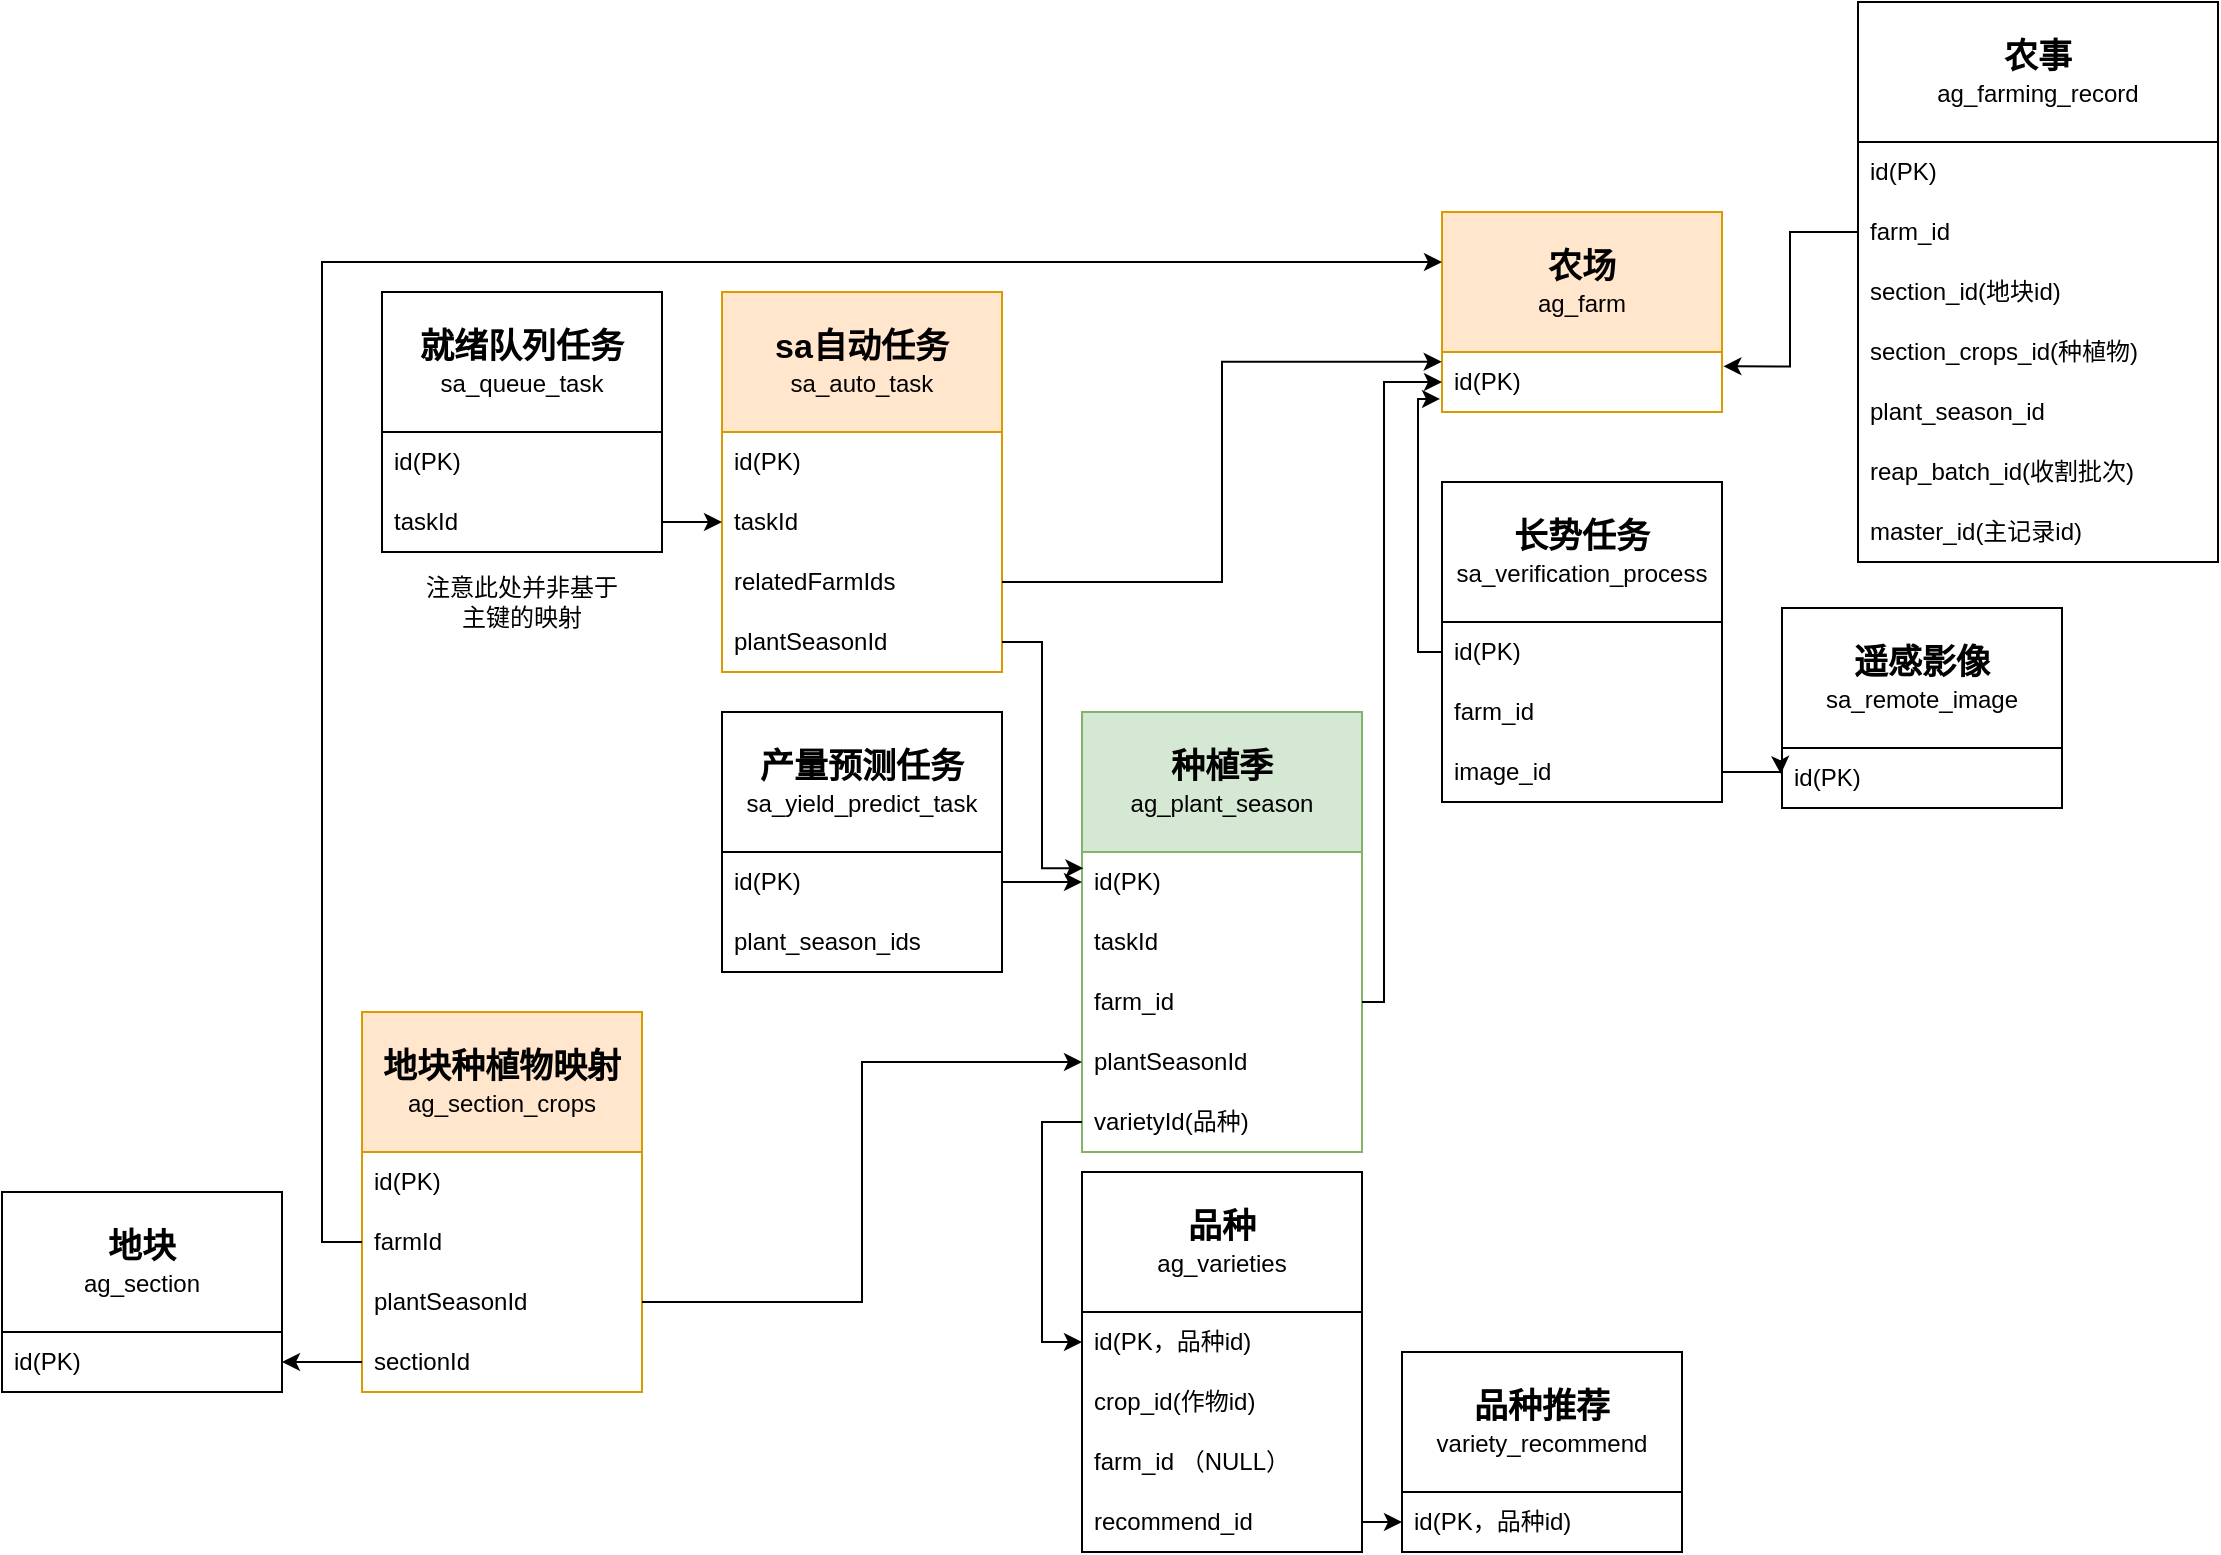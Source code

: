 <mxfile version="24.7.7">
  <diagram name="第 1 页" id="3i2K2Qbr6HXgx0a67rLH">
    <mxGraphModel dx="2498" dy="1248" grid="0" gridSize="10" guides="1" tooltips="1" connect="1" arrows="1" fold="1" page="0" pageScale="1" pageWidth="827" pageHeight="1169" math="0" shadow="0">
      <root>
        <mxCell id="0" />
        <mxCell id="1" parent="0" />
        <mxCell id="sYVleIHQN_-KrlQSDO23-1" value="&lt;b&gt;&lt;font style=&quot;font-size: 17px;&quot;&gt;sa自动任务&lt;/font&gt;&lt;/b&gt;&lt;div&gt;sa_auto_task&lt;/div&gt;" style="swimlane;fontStyle=0;childLayout=stackLayout;horizontal=1;startSize=70;horizontalStack=0;resizeParent=1;resizeParentMax=0;resizeLast=0;collapsible=1;marginBottom=0;whiteSpace=wrap;html=1;fillColor=#ffe6cc;strokeColor=#d79b00;" parent="1" vertex="1">
          <mxGeometry x="150" y="310" width="140" height="190" as="geometry" />
        </mxCell>
        <mxCell id="sYVleIHQN_-KrlQSDO23-2" value="id(PK)" style="text;strokeColor=none;fillColor=none;align=left;verticalAlign=middle;spacingLeft=4;spacingRight=4;overflow=hidden;points=[[0,0.5],[1,0.5]];portConstraint=eastwest;rotatable=0;whiteSpace=wrap;html=1;" parent="sYVleIHQN_-KrlQSDO23-1" vertex="1">
          <mxGeometry y="70" width="140" height="30" as="geometry" />
        </mxCell>
        <mxCell id="sYVleIHQN_-KrlQSDO23-3" value="taskId" style="text;strokeColor=none;fillColor=none;align=left;verticalAlign=middle;spacingLeft=4;spacingRight=4;overflow=hidden;points=[[0,0.5],[1,0.5]];portConstraint=eastwest;rotatable=0;whiteSpace=wrap;html=1;" parent="sYVleIHQN_-KrlQSDO23-1" vertex="1">
          <mxGeometry y="100" width="140" height="30" as="geometry" />
        </mxCell>
        <mxCell id="sYVleIHQN_-KrlQSDO23-4" value="relatedFarmId&lt;span style=&quot;background-color: initial;&quot;&gt;s&lt;/span&gt;" style="text;strokeColor=none;fillColor=none;align=left;verticalAlign=middle;spacingLeft=4;spacingRight=4;overflow=hidden;points=[[0,0.5],[1,0.5]];portConstraint=eastwest;rotatable=0;whiteSpace=wrap;html=1;" parent="sYVleIHQN_-KrlQSDO23-1" vertex="1">
          <mxGeometry y="130" width="140" height="30" as="geometry" />
        </mxCell>
        <mxCell id="sYVleIHQN_-KrlQSDO23-41" value="plantSeasonId" style="text;strokeColor=none;fillColor=none;align=left;verticalAlign=middle;spacingLeft=4;spacingRight=4;overflow=hidden;points=[[0,0.5],[1,0.5]];portConstraint=eastwest;rotatable=0;whiteSpace=wrap;html=1;" parent="sYVleIHQN_-KrlQSDO23-1" vertex="1">
          <mxGeometry y="160" width="140" height="30" as="geometry" />
        </mxCell>
        <mxCell id="sYVleIHQN_-KrlQSDO23-9" value="&lt;b&gt;&lt;font style=&quot;font-size: 17px;&quot;&gt;遥感影像&lt;/font&gt;&lt;/b&gt;&lt;div&gt;sa_remote_image&lt;/div&gt;" style="swimlane;fontStyle=0;childLayout=stackLayout;horizontal=1;startSize=70;horizontalStack=0;resizeParent=1;resizeParentMax=0;resizeLast=0;collapsible=1;marginBottom=0;whiteSpace=wrap;html=1;" parent="1" vertex="1">
          <mxGeometry x="680" y="468" width="140" height="100" as="geometry" />
        </mxCell>
        <mxCell id="sYVleIHQN_-KrlQSDO23-10" value="id(PK)" style="text;strokeColor=none;fillColor=none;align=left;verticalAlign=middle;spacingLeft=4;spacingRight=4;overflow=hidden;points=[[0,0.5],[1,0.5]];portConstraint=eastwest;rotatable=0;whiteSpace=wrap;html=1;" parent="sYVleIHQN_-KrlQSDO23-9" vertex="1">
          <mxGeometry y="70" width="140" height="30" as="geometry" />
        </mxCell>
        <mxCell id="sYVleIHQN_-KrlQSDO23-20" value="&lt;font style=&quot;font-size: 17px;&quot;&gt;&lt;b&gt;就绪队列任务&lt;/b&gt;&lt;/font&gt;&lt;div&gt;sa_queue_task&lt;/div&gt;" style="swimlane;fontStyle=0;childLayout=stackLayout;horizontal=1;startSize=70;horizontalStack=0;resizeParent=1;resizeParentMax=0;resizeLast=0;collapsible=1;marginBottom=0;whiteSpace=wrap;html=1;" parent="1" vertex="1">
          <mxGeometry x="-20" y="310" width="140" height="130" as="geometry" />
        </mxCell>
        <mxCell id="sYVleIHQN_-KrlQSDO23-22" value="id(PK)" style="text;strokeColor=none;fillColor=none;align=left;verticalAlign=middle;spacingLeft=4;spacingRight=4;overflow=hidden;points=[[0,0.5],[1,0.5]];portConstraint=eastwest;rotatable=0;whiteSpace=wrap;html=1;" parent="sYVleIHQN_-KrlQSDO23-20" vertex="1">
          <mxGeometry y="70" width="140" height="30" as="geometry" />
        </mxCell>
        <mxCell id="sYVleIHQN_-KrlQSDO23-23" value="taskId" style="text;strokeColor=none;fillColor=none;align=left;verticalAlign=middle;spacingLeft=4;spacingRight=4;overflow=hidden;points=[[0,0.5],[1,0.5]];portConstraint=eastwest;rotatable=0;whiteSpace=wrap;html=1;" parent="sYVleIHQN_-KrlQSDO23-20" vertex="1">
          <mxGeometry y="100" width="140" height="30" as="geometry" />
        </mxCell>
        <mxCell id="sYVleIHQN_-KrlQSDO23-25" value="&lt;div&gt;&lt;b&gt;&lt;font style=&quot;font-size: 17px;&quot;&gt;农事&lt;/font&gt;&lt;/b&gt;&lt;/div&gt;&lt;div&gt;&lt;span style=&quot;text-align: left;&quot;&gt;ag_farming_record&lt;/span&gt;&lt;br&gt;&lt;/div&gt;" style="swimlane;fontStyle=0;childLayout=stackLayout;horizontal=1;startSize=70;horizontalStack=0;resizeParent=1;resizeParentMax=0;resizeLast=0;collapsible=1;marginBottom=0;whiteSpace=wrap;html=1;" parent="1" vertex="1">
          <mxGeometry x="718" y="165" width="180" height="280" as="geometry" />
        </mxCell>
        <mxCell id="sYVleIHQN_-KrlQSDO23-26" value="id(PK)" style="text;strokeColor=none;fillColor=none;align=left;verticalAlign=middle;spacingLeft=4;spacingRight=4;overflow=hidden;points=[[0,0.5],[1,0.5]];portConstraint=eastwest;rotatable=0;whiteSpace=wrap;html=1;" parent="sYVleIHQN_-KrlQSDO23-25" vertex="1">
          <mxGeometry y="70" width="180" height="30" as="geometry" />
        </mxCell>
        <mxCell id="sYVleIHQN_-KrlQSDO23-27" value="farm_id" style="text;strokeColor=none;fillColor=none;align=left;verticalAlign=middle;spacingLeft=4;spacingRight=4;overflow=hidden;points=[[0,0.5],[1,0.5]];portConstraint=eastwest;rotatable=0;whiteSpace=wrap;html=1;" parent="sYVleIHQN_-KrlQSDO23-25" vertex="1">
          <mxGeometry y="100" width="180" height="30" as="geometry" />
        </mxCell>
        <mxCell id="sYVleIHQN_-KrlQSDO23-28" value="section_id(地块id)" style="text;strokeColor=none;fillColor=none;align=left;verticalAlign=middle;spacingLeft=4;spacingRight=4;overflow=hidden;points=[[0,0.5],[1,0.5]];portConstraint=eastwest;rotatable=0;whiteSpace=wrap;html=1;" parent="sYVleIHQN_-KrlQSDO23-25" vertex="1">
          <mxGeometry y="130" width="180" height="30" as="geometry" />
        </mxCell>
        <mxCell id="sYVleIHQN_-KrlQSDO23-76" value="section_crops_id(种植物)" style="text;strokeColor=none;fillColor=none;align=left;verticalAlign=middle;spacingLeft=4;spacingRight=4;overflow=hidden;points=[[0,0.5],[1,0.5]];portConstraint=eastwest;rotatable=0;whiteSpace=wrap;html=1;" parent="sYVleIHQN_-KrlQSDO23-25" vertex="1">
          <mxGeometry y="160" width="180" height="30" as="geometry" />
        </mxCell>
        <mxCell id="sYVleIHQN_-KrlQSDO23-77" value="plant_season_id" style="text;strokeColor=none;fillColor=none;align=left;verticalAlign=middle;spacingLeft=4;spacingRight=4;overflow=hidden;points=[[0,0.5],[1,0.5]];portConstraint=eastwest;rotatable=0;whiteSpace=wrap;html=1;" parent="sYVleIHQN_-KrlQSDO23-25" vertex="1">
          <mxGeometry y="190" width="180" height="30" as="geometry" />
        </mxCell>
        <mxCell id="sYVleIHQN_-KrlQSDO23-78" value="reap_batch_id(收割批次)" style="text;strokeColor=none;fillColor=none;align=left;verticalAlign=middle;spacingLeft=4;spacingRight=4;overflow=hidden;points=[[0,0.5],[1,0.5]];portConstraint=eastwest;rotatable=0;whiteSpace=wrap;html=1;" parent="sYVleIHQN_-KrlQSDO23-25" vertex="1">
          <mxGeometry y="220" width="180" height="30" as="geometry" />
        </mxCell>
        <mxCell id="sYVleIHQN_-KrlQSDO23-79" value="master_id(主记录id)" style="text;strokeColor=none;fillColor=none;align=left;verticalAlign=middle;spacingLeft=4;spacingRight=4;overflow=hidden;points=[[0,0.5],[1,0.5]];portConstraint=eastwest;rotatable=0;whiteSpace=wrap;html=1;" parent="sYVleIHQN_-KrlQSDO23-25" vertex="1">
          <mxGeometry y="250" width="180" height="30" as="geometry" />
        </mxCell>
        <mxCell id="sYVleIHQN_-KrlQSDO23-36" value="&lt;b&gt;&lt;font style=&quot;font-size: 17px;&quot;&gt;产量预测任务&lt;/font&gt;&lt;/b&gt;&lt;div&gt;&lt;span style=&quot;text-align: left;&quot;&gt;sa_yield_predict_task&lt;/span&gt;&lt;br&gt;&lt;/div&gt;" style="swimlane;fontStyle=0;childLayout=stackLayout;horizontal=1;startSize=70;horizontalStack=0;resizeParent=1;resizeParentMax=0;resizeLast=0;collapsible=1;marginBottom=0;whiteSpace=wrap;html=1;" parent="1" vertex="1">
          <mxGeometry x="150" y="520" width="140" height="130" as="geometry" />
        </mxCell>
        <mxCell id="sYVleIHQN_-KrlQSDO23-37" value="id(PK)" style="text;strokeColor=none;fillColor=none;align=left;verticalAlign=middle;spacingLeft=4;spacingRight=4;overflow=hidden;points=[[0,0.5],[1,0.5]];portConstraint=eastwest;rotatable=0;whiteSpace=wrap;html=1;" parent="sYVleIHQN_-KrlQSDO23-36" vertex="1">
          <mxGeometry y="70" width="140" height="30" as="geometry" />
        </mxCell>
        <mxCell id="sYVleIHQN_-KrlQSDO23-38" value="plant_season_ids" style="text;strokeColor=none;fillColor=none;align=left;verticalAlign=middle;spacingLeft=4;spacingRight=4;overflow=hidden;points=[[0,0.5],[1,0.5]];portConstraint=eastwest;rotatable=0;whiteSpace=wrap;html=1;" parent="sYVleIHQN_-KrlQSDO23-36" vertex="1">
          <mxGeometry y="100" width="140" height="30" as="geometry" />
        </mxCell>
        <mxCell id="sYVleIHQN_-KrlQSDO23-43" value="&lt;span style=&quot;font-size: 17px;&quot;&gt;&lt;b&gt;农场&lt;/b&gt;&lt;/span&gt;&lt;br&gt;&lt;div&gt;ag_farm&lt;/div&gt;" style="swimlane;fontStyle=0;childLayout=stackLayout;horizontal=1;startSize=70;horizontalStack=0;resizeParent=1;resizeParentMax=0;resizeLast=0;collapsible=1;marginBottom=0;whiteSpace=wrap;html=1;fillColor=#ffe6cc;strokeColor=#d79b00;" parent="1" vertex="1">
          <mxGeometry x="510" y="270" width="140" height="100" as="geometry" />
        </mxCell>
        <mxCell id="sYVleIHQN_-KrlQSDO23-44" value="id(PK)" style="text;strokeColor=none;fillColor=none;align=left;verticalAlign=middle;spacingLeft=4;spacingRight=4;overflow=hidden;points=[[0,0.5],[1,0.5]];portConstraint=eastwest;rotatable=0;whiteSpace=wrap;html=1;" parent="sYVleIHQN_-KrlQSDO23-43" vertex="1">
          <mxGeometry y="70" width="140" height="30" as="geometry" />
        </mxCell>
        <mxCell id="sYVleIHQN_-KrlQSDO23-49" style="edgeStyle=orthogonalEdgeStyle;rounded=0;orthogonalLoop=1;jettySize=auto;html=1;exitX=1;exitY=0.5;exitDx=0;exitDy=0;entryX=-0.001;entryY=0.163;entryDx=0;entryDy=0;entryPerimeter=0;" parent="1" source="sYVleIHQN_-KrlQSDO23-4" target="sYVleIHQN_-KrlQSDO23-44" edge="1">
          <mxGeometry relative="1" as="geometry" />
        </mxCell>
        <mxCell id="sYVleIHQN_-KrlQSDO23-50" value="&lt;span style=&quot;font-size: 17px;&quot;&gt;&lt;b&gt;种植季&lt;/b&gt;&lt;/span&gt;&lt;br&gt;&lt;div&gt;ag_plant_season&lt;br&gt;&lt;/div&gt;" style="swimlane;fontStyle=0;childLayout=stackLayout;horizontal=1;startSize=70;horizontalStack=0;resizeParent=1;resizeParentMax=0;resizeLast=0;collapsible=1;marginBottom=0;whiteSpace=wrap;html=1;fillColor=#d5e8d4;strokeColor=#82b366;" parent="1" vertex="1">
          <mxGeometry x="330" y="520" width="140" height="220" as="geometry" />
        </mxCell>
        <mxCell id="sYVleIHQN_-KrlQSDO23-51" value="id(PK)" style="text;strokeColor=none;fillColor=none;align=left;verticalAlign=middle;spacingLeft=4;spacingRight=4;overflow=hidden;points=[[0,0.5],[1,0.5]];portConstraint=eastwest;rotatable=0;whiteSpace=wrap;html=1;" parent="sYVleIHQN_-KrlQSDO23-50" vertex="1">
          <mxGeometry y="70" width="140" height="30" as="geometry" />
        </mxCell>
        <mxCell id="sYVleIHQN_-KrlQSDO23-52" value="taskId" style="text;strokeColor=none;fillColor=none;align=left;verticalAlign=middle;spacingLeft=4;spacingRight=4;overflow=hidden;points=[[0,0.5],[1,0.5]];portConstraint=eastwest;rotatable=0;whiteSpace=wrap;html=1;" parent="sYVleIHQN_-KrlQSDO23-50" vertex="1">
          <mxGeometry y="100" width="140" height="30" as="geometry" />
        </mxCell>
        <mxCell id="sYVleIHQN_-KrlQSDO23-53" value="farm_id&amp;nbsp;" style="text;strokeColor=none;fillColor=none;align=left;verticalAlign=middle;spacingLeft=4;spacingRight=4;overflow=hidden;points=[[0,0.5],[1,0.5]];portConstraint=eastwest;rotatable=0;whiteSpace=wrap;html=1;" parent="sYVleIHQN_-KrlQSDO23-50" vertex="1">
          <mxGeometry y="130" width="140" height="30" as="geometry" />
        </mxCell>
        <mxCell id="sYVleIHQN_-KrlQSDO23-54" value="plantSeasonId" style="text;strokeColor=none;fillColor=none;align=left;verticalAlign=middle;spacingLeft=4;spacingRight=4;overflow=hidden;points=[[0,0.5],[1,0.5]];portConstraint=eastwest;rotatable=0;whiteSpace=wrap;html=1;" parent="sYVleIHQN_-KrlQSDO23-50" vertex="1">
          <mxGeometry y="160" width="140" height="30" as="geometry" />
        </mxCell>
        <mxCell id="sYVleIHQN_-KrlQSDO23-80" value="varietyId(品种)" style="text;strokeColor=none;fillColor=none;align=left;verticalAlign=middle;spacingLeft=4;spacingRight=4;overflow=hidden;points=[[0,0.5],[1,0.5]];portConstraint=eastwest;rotatable=0;whiteSpace=wrap;html=1;" parent="sYVleIHQN_-KrlQSDO23-50" vertex="1">
          <mxGeometry y="190" width="140" height="30" as="geometry" />
        </mxCell>
        <mxCell id="sYVleIHQN_-KrlQSDO23-55" style="edgeStyle=orthogonalEdgeStyle;rounded=0;orthogonalLoop=1;jettySize=auto;html=1;exitX=1;exitY=0.5;exitDx=0;exitDy=0;entryX=0.005;entryY=0.269;entryDx=0;entryDy=0;entryPerimeter=0;" parent="1" source="sYVleIHQN_-KrlQSDO23-41" target="sYVleIHQN_-KrlQSDO23-51" edge="1">
          <mxGeometry relative="1" as="geometry" />
        </mxCell>
        <mxCell id="sYVleIHQN_-KrlQSDO23-56" style="edgeStyle=orthogonalEdgeStyle;rounded=0;orthogonalLoop=1;jettySize=auto;html=1;exitX=1;exitY=0.5;exitDx=0;exitDy=0;entryX=0;entryY=0.5;entryDx=0;entryDy=0;" parent="1" source="sYVleIHQN_-KrlQSDO23-53" target="sYVleIHQN_-KrlQSDO23-44" edge="1">
          <mxGeometry relative="1" as="geometry">
            <Array as="points">
              <mxPoint x="481" y="665" />
              <mxPoint x="481" y="355" />
            </Array>
          </mxGeometry>
        </mxCell>
        <mxCell id="sYVleIHQN_-KrlQSDO23-57" value="&lt;span style=&quot;font-size: 17px;&quot;&gt;&lt;b&gt;长势任务&lt;/b&gt;&lt;/span&gt;&lt;br&gt;&lt;div&gt;&lt;span style=&quot;text-align: left;&quot;&gt;sa_verification_process&lt;/span&gt;&lt;br&gt;&lt;/div&gt;" style="swimlane;fontStyle=0;childLayout=stackLayout;horizontal=1;startSize=70;horizontalStack=0;resizeParent=1;resizeParentMax=0;resizeLast=0;collapsible=1;marginBottom=0;whiteSpace=wrap;html=1;" parent="1" vertex="1">
          <mxGeometry x="510" y="405" width="140" height="160" as="geometry" />
        </mxCell>
        <mxCell id="sYVleIHQN_-KrlQSDO23-58" value="id(PK)" style="text;strokeColor=none;fillColor=none;align=left;verticalAlign=middle;spacingLeft=4;spacingRight=4;overflow=hidden;points=[[0,0.5],[1,0.5]];portConstraint=eastwest;rotatable=0;whiteSpace=wrap;html=1;" parent="sYVleIHQN_-KrlQSDO23-57" vertex="1">
          <mxGeometry y="70" width="140" height="30" as="geometry" />
        </mxCell>
        <mxCell id="sYVleIHQN_-KrlQSDO23-61" value="farm_id" style="text;strokeColor=none;fillColor=none;align=left;verticalAlign=middle;spacingLeft=4;spacingRight=4;overflow=hidden;points=[[0,0.5],[1,0.5]];portConstraint=eastwest;rotatable=0;whiteSpace=wrap;html=1;" parent="sYVleIHQN_-KrlQSDO23-57" vertex="1">
          <mxGeometry y="100" width="140" height="30" as="geometry" />
        </mxCell>
        <mxCell id="sYVleIHQN_-KrlQSDO23-60" value="image_id" style="text;strokeColor=none;fillColor=none;align=left;verticalAlign=middle;spacingLeft=4;spacingRight=4;overflow=hidden;points=[[0,0.5],[1,0.5]];portConstraint=eastwest;rotatable=0;whiteSpace=wrap;html=1;" parent="sYVleIHQN_-KrlQSDO23-57" vertex="1">
          <mxGeometry y="130" width="140" height="30" as="geometry" />
        </mxCell>
        <mxCell id="sYVleIHQN_-KrlQSDO23-70" style="edgeStyle=orthogonalEdgeStyle;rounded=0;orthogonalLoop=1;jettySize=auto;html=1;exitX=1;exitY=0.5;exitDx=0;exitDy=0;entryX=0;entryY=0.5;entryDx=0;entryDy=0;" parent="1" source="sYVleIHQN_-KrlQSDO23-23" target="sYVleIHQN_-KrlQSDO23-3" edge="1">
          <mxGeometry relative="1" as="geometry" />
        </mxCell>
        <mxCell id="sYVleIHQN_-KrlQSDO23-71" value="注意此处并非基于主键的映射" style="text;html=1;align=center;verticalAlign=middle;whiteSpace=wrap;rounded=0;" parent="1" vertex="1">
          <mxGeometry y="450" width="100" height="30" as="geometry" />
        </mxCell>
        <mxCell id="sYVleIHQN_-KrlQSDO23-74" style="edgeStyle=orthogonalEdgeStyle;rounded=0;orthogonalLoop=1;jettySize=auto;html=1;exitX=1;exitY=0.5;exitDx=0;exitDy=0;entryX=0;entryY=0.5;entryDx=0;entryDy=0;" parent="1" source="sYVleIHQN_-KrlQSDO23-37" target="sYVleIHQN_-KrlQSDO23-51" edge="1">
          <mxGeometry relative="1" as="geometry" />
        </mxCell>
        <mxCell id="sYVleIHQN_-KrlQSDO23-75" style="edgeStyle=orthogonalEdgeStyle;rounded=0;orthogonalLoop=1;jettySize=auto;html=1;exitX=0;exitY=0.5;exitDx=0;exitDy=0;entryX=1.005;entryY=0.239;entryDx=0;entryDy=0;entryPerimeter=0;" parent="1" source="sYVleIHQN_-KrlQSDO23-27" target="sYVleIHQN_-KrlQSDO23-44" edge="1">
          <mxGeometry relative="1" as="geometry" />
        </mxCell>
        <mxCell id="sYVleIHQN_-KrlQSDO23-81" value="&lt;span style=&quot;font-size: 17px;&quot;&gt;&lt;b&gt;品种&lt;/b&gt;&lt;/span&gt;&lt;br&gt;&lt;div&gt;ag_varieties&lt;br&gt;&lt;/div&gt;" style="swimlane;fontStyle=0;childLayout=stackLayout;horizontal=1;startSize=70;horizontalStack=0;resizeParent=1;resizeParentMax=0;resizeLast=0;collapsible=1;marginBottom=0;whiteSpace=wrap;html=1;" parent="1" vertex="1">
          <mxGeometry x="330" y="750" width="140" height="190" as="geometry" />
        </mxCell>
        <mxCell id="sYVleIHQN_-KrlQSDO23-82" value="id(PK，品种id)" style="text;strokeColor=none;fillColor=none;align=left;verticalAlign=middle;spacingLeft=4;spacingRight=4;overflow=hidden;points=[[0,0.5],[1,0.5]];portConstraint=eastwest;rotatable=0;whiteSpace=wrap;html=1;" parent="sYVleIHQN_-KrlQSDO23-81" vertex="1">
          <mxGeometry y="70" width="140" height="30" as="geometry" />
        </mxCell>
        <mxCell id="sYVleIHQN_-KrlQSDO23-83" value="crop_id(作物id)" style="text;strokeColor=none;fillColor=none;align=left;verticalAlign=middle;spacingLeft=4;spacingRight=4;overflow=hidden;points=[[0,0.5],[1,0.5]];portConstraint=eastwest;rotatable=0;whiteSpace=wrap;html=1;" parent="sYVleIHQN_-KrlQSDO23-81" vertex="1">
          <mxGeometry y="100" width="140" height="30" as="geometry" />
        </mxCell>
        <mxCell id="sYVleIHQN_-KrlQSDO23-84" value="farm_id （NULL）" style="text;strokeColor=none;fillColor=none;align=left;verticalAlign=middle;spacingLeft=4;spacingRight=4;overflow=hidden;points=[[0,0.5],[1,0.5]];portConstraint=eastwest;rotatable=0;whiteSpace=wrap;html=1;" parent="sYVleIHQN_-KrlQSDO23-81" vertex="1">
          <mxGeometry y="130" width="140" height="30" as="geometry" />
        </mxCell>
        <mxCell id="sYVleIHQN_-KrlQSDO23-101" value="&lt;span style=&quot;text-align: center;&quot;&gt;re&lt;/span&gt;commend_id&amp;nbsp;" style="text;strokeColor=none;fillColor=none;align=left;verticalAlign=middle;spacingLeft=4;spacingRight=4;overflow=hidden;points=[[0,0.5],[1,0.5]];portConstraint=eastwest;rotatable=0;whiteSpace=wrap;html=1;" parent="sYVleIHQN_-KrlQSDO23-81" vertex="1">
          <mxGeometry y="160" width="140" height="30" as="geometry" />
        </mxCell>
        <mxCell id="sYVleIHQN_-KrlQSDO23-88" value="&lt;span style=&quot;font-size: 17px;&quot;&gt;&lt;b&gt;品种推荐&lt;/b&gt;&lt;/span&gt;&lt;br&gt;&lt;div&gt;variety_&lt;span style=&quot;background-color: initial;&quot;&gt;reco&lt;/span&gt;&lt;span style=&quot;text-align: left; background-color: initial;&quot;&gt;m&lt;/span&gt;&lt;span style=&quot;text-align: left; background-color: initial;&quot;&gt;mend&lt;/span&gt;&lt;br&gt;&lt;/div&gt;" style="swimlane;fontStyle=0;childLayout=stackLayout;horizontal=1;startSize=70;horizontalStack=0;resizeParent=1;resizeParentMax=0;resizeLast=0;collapsible=1;marginBottom=0;whiteSpace=wrap;html=1;" parent="1" vertex="1">
          <mxGeometry x="490" y="840" width="140" height="100" as="geometry" />
        </mxCell>
        <mxCell id="sYVleIHQN_-KrlQSDO23-89" value="id(PK，品种id)" style="text;strokeColor=none;fillColor=none;align=left;verticalAlign=middle;spacingLeft=4;spacingRight=4;overflow=hidden;points=[[0,0.5],[1,0.5]];portConstraint=eastwest;rotatable=0;whiteSpace=wrap;html=1;" parent="sYVleIHQN_-KrlQSDO23-88" vertex="1">
          <mxGeometry y="70" width="140" height="30" as="geometry" />
        </mxCell>
        <mxCell id="sYVleIHQN_-KrlQSDO23-102" style="edgeStyle=orthogonalEdgeStyle;rounded=0;orthogonalLoop=1;jettySize=auto;html=1;exitX=1;exitY=0.5;exitDx=0;exitDy=0;entryX=0;entryY=0.5;entryDx=0;entryDy=0;" parent="1" source="sYVleIHQN_-KrlQSDO23-101" target="sYVleIHQN_-KrlQSDO23-89" edge="1">
          <mxGeometry relative="1" as="geometry" />
        </mxCell>
        <mxCell id="S-bzFTKB-Z7FJgjrBvTZ-1" value="&lt;span style=&quot;font-size: 17px;&quot;&gt;&lt;b&gt;地块种植物映射&lt;/b&gt;&lt;/span&gt;&lt;br&gt;&lt;div&gt;ag_section_crops&lt;/div&gt;" style="swimlane;fontStyle=0;childLayout=stackLayout;horizontal=1;startSize=70;horizontalStack=0;resizeParent=1;resizeParentMax=0;resizeLast=0;collapsible=1;marginBottom=0;whiteSpace=wrap;html=1;fillColor=#ffe6cc;strokeColor=#d79b00;" vertex="1" parent="1">
          <mxGeometry x="-30" y="670" width="140" height="190" as="geometry" />
        </mxCell>
        <mxCell id="S-bzFTKB-Z7FJgjrBvTZ-2" value="id(PK)" style="text;strokeColor=none;fillColor=none;align=left;verticalAlign=middle;spacingLeft=4;spacingRight=4;overflow=hidden;points=[[0,0.5],[1,0.5]];portConstraint=eastwest;rotatable=0;whiteSpace=wrap;html=1;" vertex="1" parent="S-bzFTKB-Z7FJgjrBvTZ-1">
          <mxGeometry y="70" width="140" height="30" as="geometry" />
        </mxCell>
        <mxCell id="S-bzFTKB-Z7FJgjrBvTZ-5" value="farmId" style="text;strokeColor=none;fillColor=none;align=left;verticalAlign=middle;spacingLeft=4;spacingRight=4;overflow=hidden;points=[[0,0.5],[1,0.5]];portConstraint=eastwest;rotatable=0;whiteSpace=wrap;html=1;" vertex="1" parent="S-bzFTKB-Z7FJgjrBvTZ-1">
          <mxGeometry y="100" width="140" height="30" as="geometry" />
        </mxCell>
        <mxCell id="S-bzFTKB-Z7FJgjrBvTZ-6" value="plantSeasonId" style="text;strokeColor=none;fillColor=none;align=left;verticalAlign=middle;spacingLeft=4;spacingRight=4;overflow=hidden;points=[[0,0.5],[1,0.5]];portConstraint=eastwest;rotatable=0;whiteSpace=wrap;html=1;" vertex="1" parent="S-bzFTKB-Z7FJgjrBvTZ-1">
          <mxGeometry y="130" width="140" height="30" as="geometry" />
        </mxCell>
        <mxCell id="S-bzFTKB-Z7FJgjrBvTZ-14" value="sectionId" style="text;strokeColor=none;fillColor=none;align=left;verticalAlign=middle;spacingLeft=4;spacingRight=4;overflow=hidden;points=[[0,0.5],[1,0.5]];portConstraint=eastwest;rotatable=0;whiteSpace=wrap;html=1;" vertex="1" parent="S-bzFTKB-Z7FJgjrBvTZ-1">
          <mxGeometry y="160" width="140" height="30" as="geometry" />
        </mxCell>
        <mxCell id="S-bzFTKB-Z7FJgjrBvTZ-4" style="edgeStyle=orthogonalEdgeStyle;rounded=0;orthogonalLoop=1;jettySize=auto;html=1;exitX=0;exitY=0.5;exitDx=0;exitDy=0;entryX=0;entryY=0.5;entryDx=0;entryDy=0;" edge="1" parent="1" source="sYVleIHQN_-KrlQSDO23-80" target="sYVleIHQN_-KrlQSDO23-82">
          <mxGeometry relative="1" as="geometry" />
        </mxCell>
        <mxCell id="S-bzFTKB-Z7FJgjrBvTZ-11" style="edgeStyle=orthogonalEdgeStyle;rounded=0;orthogonalLoop=1;jettySize=auto;html=1;exitX=0;exitY=0.5;exitDx=0;exitDy=0;entryX=0;entryY=0.25;entryDx=0;entryDy=0;" edge="1" parent="1" source="S-bzFTKB-Z7FJgjrBvTZ-5" target="sYVleIHQN_-KrlQSDO23-43">
          <mxGeometry relative="1" as="geometry" />
        </mxCell>
        <mxCell id="S-bzFTKB-Z7FJgjrBvTZ-15" style="edgeStyle=orthogonalEdgeStyle;rounded=0;orthogonalLoop=1;jettySize=auto;html=1;exitX=1;exitY=0.5;exitDx=0;exitDy=0;entryX=0;entryY=0.5;entryDx=0;entryDy=0;" edge="1" parent="1" source="S-bzFTKB-Z7FJgjrBvTZ-6" target="sYVleIHQN_-KrlQSDO23-54">
          <mxGeometry relative="1" as="geometry" />
        </mxCell>
        <mxCell id="S-bzFTKB-Z7FJgjrBvTZ-16" value="&lt;span style=&quot;font-size: 17px;&quot;&gt;&lt;b&gt;地块&lt;/b&gt;&lt;/span&gt;&lt;br&gt;&lt;div&gt;ag_section&lt;/div&gt;" style="swimlane;fontStyle=0;childLayout=stackLayout;horizontal=1;startSize=70;horizontalStack=0;resizeParent=1;resizeParentMax=0;resizeLast=0;collapsible=1;marginBottom=0;whiteSpace=wrap;html=1;" vertex="1" parent="1">
          <mxGeometry x="-210" y="760" width="140" height="100" as="geometry" />
        </mxCell>
        <mxCell id="S-bzFTKB-Z7FJgjrBvTZ-17" value="id(PK)" style="text;strokeColor=none;fillColor=none;align=left;verticalAlign=middle;spacingLeft=4;spacingRight=4;overflow=hidden;points=[[0,0.5],[1,0.5]];portConstraint=eastwest;rotatable=0;whiteSpace=wrap;html=1;" vertex="1" parent="S-bzFTKB-Z7FJgjrBvTZ-16">
          <mxGeometry y="70" width="140" height="30" as="geometry" />
        </mxCell>
        <mxCell id="S-bzFTKB-Z7FJgjrBvTZ-18" style="edgeStyle=orthogonalEdgeStyle;rounded=0;orthogonalLoop=1;jettySize=auto;html=1;exitX=0;exitY=0.5;exitDx=0;exitDy=0;entryX=1;entryY=0.5;entryDx=0;entryDy=0;" edge="1" parent="1" source="S-bzFTKB-Z7FJgjrBvTZ-14" target="S-bzFTKB-Z7FJgjrBvTZ-17">
          <mxGeometry relative="1" as="geometry" />
        </mxCell>
        <mxCell id="S-bzFTKB-Z7FJgjrBvTZ-19" style="edgeStyle=orthogonalEdgeStyle;rounded=0;orthogonalLoop=1;jettySize=auto;html=1;exitX=1;exitY=0.5;exitDx=0;exitDy=0;entryX=-0.004;entryY=0.435;entryDx=0;entryDy=0;entryPerimeter=0;" edge="1" parent="1" source="sYVleIHQN_-KrlQSDO23-60" target="sYVleIHQN_-KrlQSDO23-10">
          <mxGeometry relative="1" as="geometry" />
        </mxCell>
        <mxCell id="S-bzFTKB-Z7FJgjrBvTZ-21" style="edgeStyle=orthogonalEdgeStyle;rounded=0;orthogonalLoop=1;jettySize=auto;html=1;exitX=0;exitY=0.5;exitDx=0;exitDy=0;entryX=-0.007;entryY=0.783;entryDx=0;entryDy=0;entryPerimeter=0;" edge="1" parent="1" source="sYVleIHQN_-KrlQSDO23-58" target="sYVleIHQN_-KrlQSDO23-44">
          <mxGeometry relative="1" as="geometry">
            <Array as="points">
              <mxPoint x="498" y="490" />
              <mxPoint x="498" y="363" />
            </Array>
          </mxGeometry>
        </mxCell>
      </root>
    </mxGraphModel>
  </diagram>
</mxfile>
